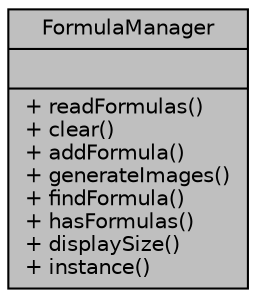 digraph "FormulaManager"
{
 // LATEX_PDF_SIZE
  edge [fontname="Helvetica",fontsize="10",labelfontname="Helvetica",labelfontsize="10"];
  node [fontname="Helvetica",fontsize="10",shape=record];
  Node1 [label="{FormulaManager\n||+ readFormulas()\l+ clear()\l+ addFormula()\l+ generateImages()\l+ findFormula()\l+ hasFormulas()\l+ displaySize()\l+ instance()\l}",height=0.2,width=0.4,color="black", fillcolor="grey75", style="filled", fontcolor="black",tooltip=" "];
}
